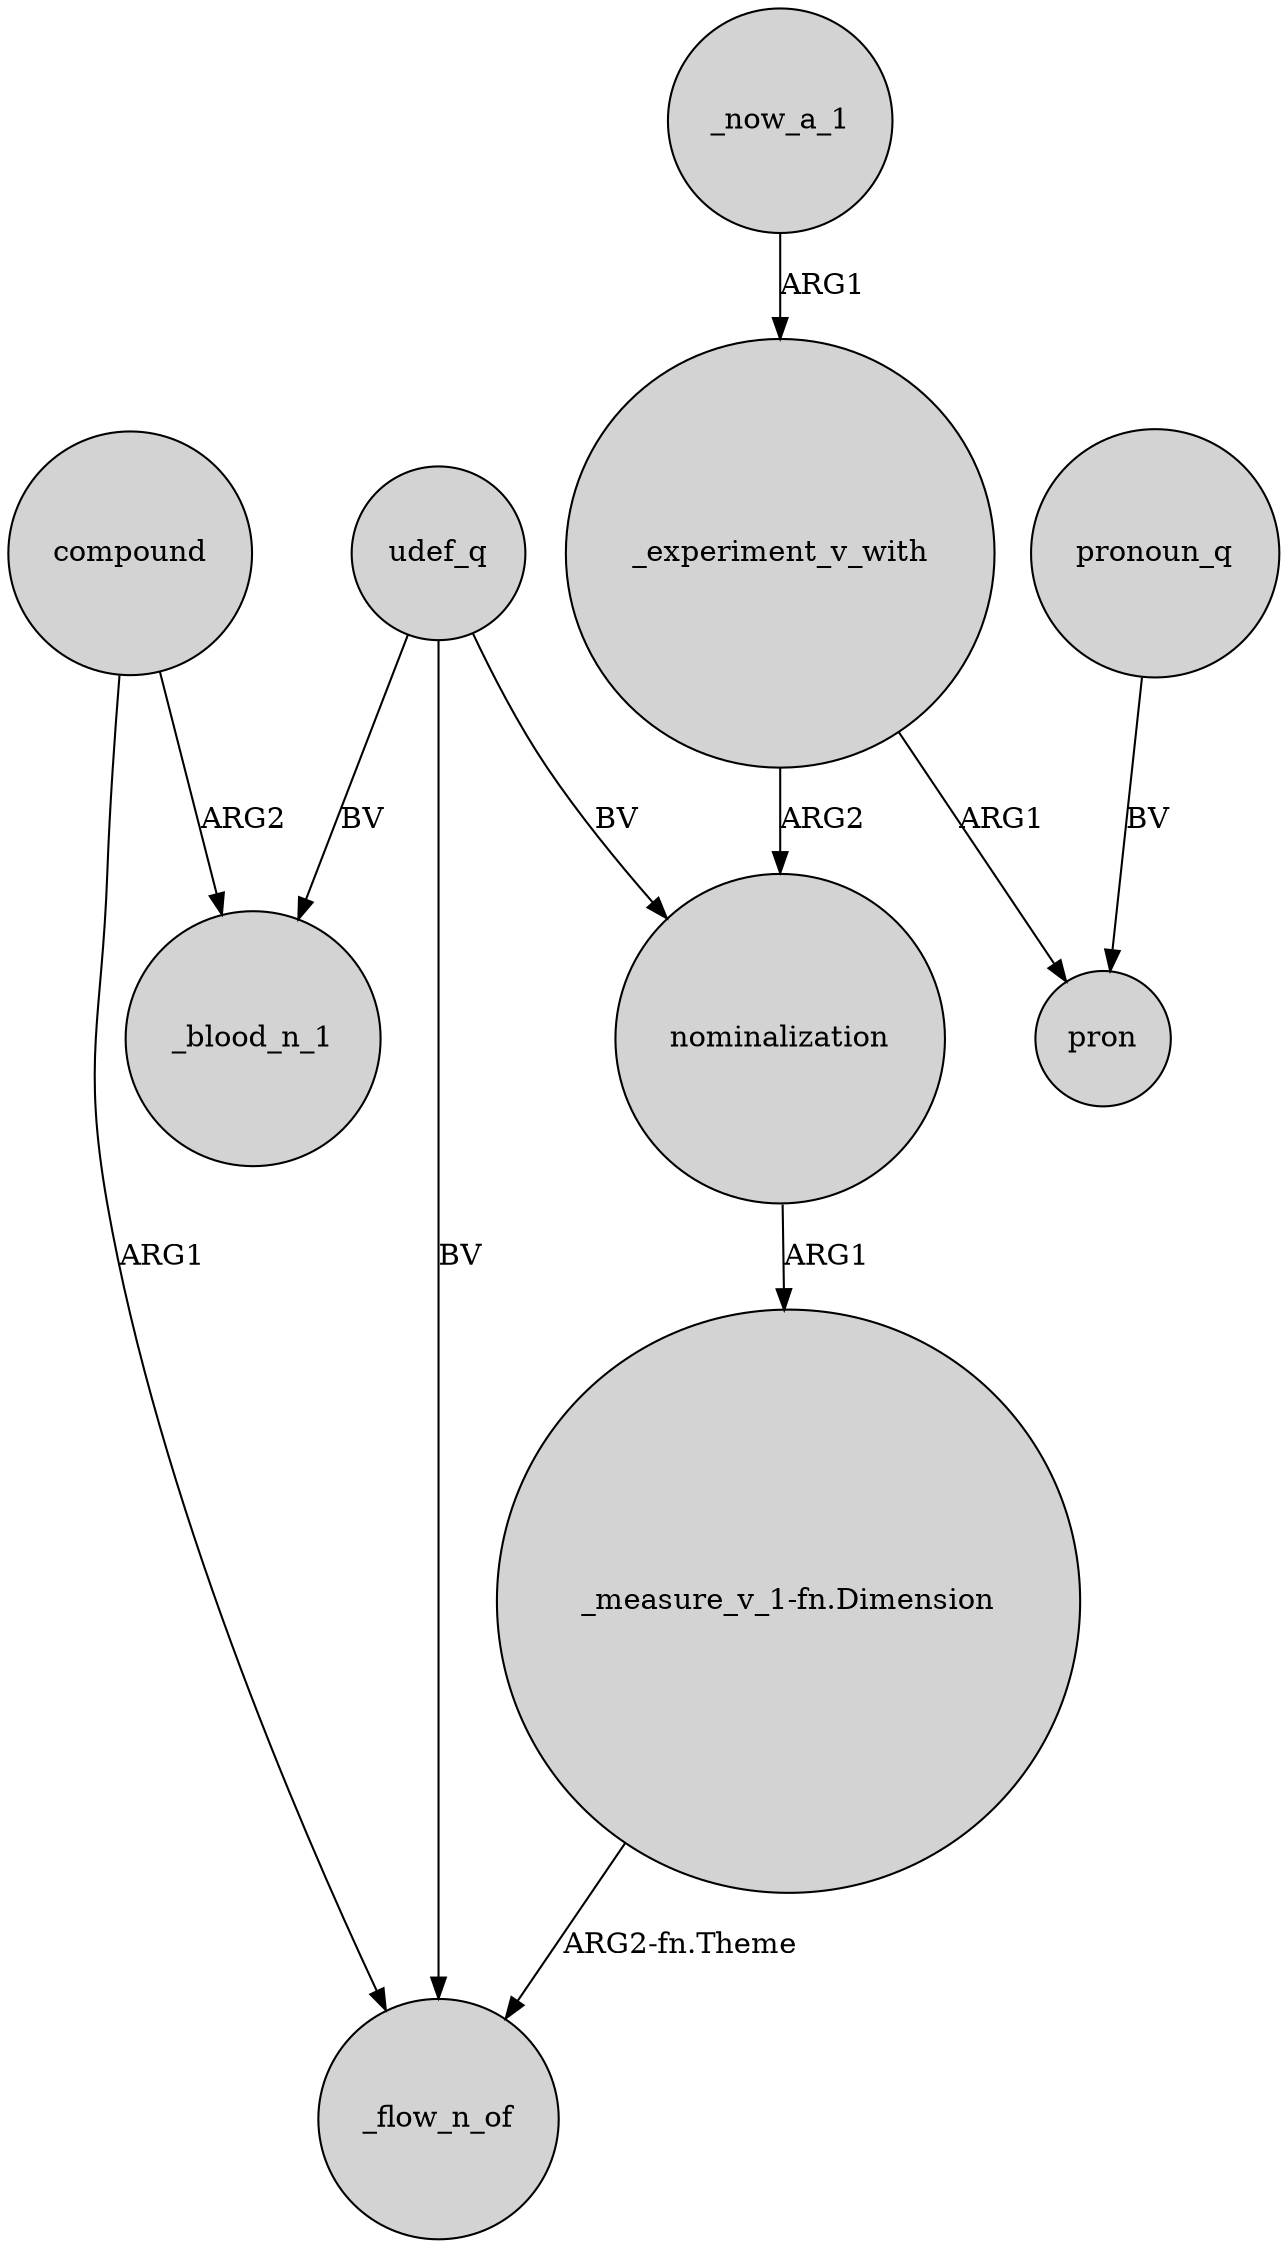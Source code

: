 digraph {
	node [shape=circle style=filled]
	nominalization -> "_measure_v_1-fn.Dimension" [label=ARG1]
	compound -> _flow_n_of [label=ARG1]
	_now_a_1 -> _experiment_v_with [label=ARG1]
	_experiment_v_with -> nominalization [label=ARG2]
	_experiment_v_with -> pron [label=ARG1]
	udef_q -> _flow_n_of [label=BV]
	udef_q -> _blood_n_1 [label=BV]
	udef_q -> nominalization [label=BV]
	"_measure_v_1-fn.Dimension" -> _flow_n_of [label="ARG2-fn.Theme"]
	compound -> _blood_n_1 [label=ARG2]
	pronoun_q -> pron [label=BV]
}

